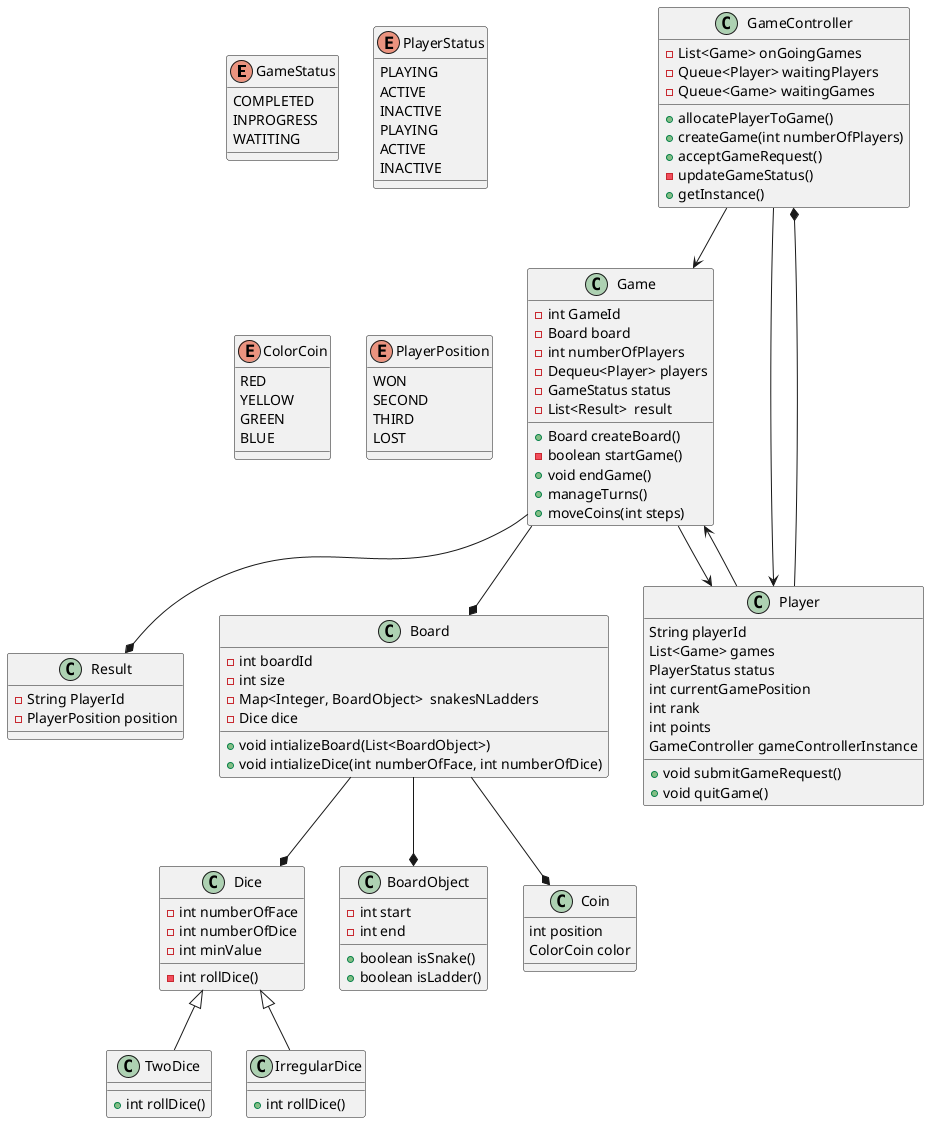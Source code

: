 @startuml snakesnladders

enum GameStatus {
    COMPLETED
    INPROGRESS
    WATITING
}

enum PlayerStatus {
    PLAYING
    ACTIVE
    INACTIVE
}

enum PlayerStatus {
    PLAYING
    ACTIVE
    INACTIVE
}

enum ColorCoin {
    RED
    YELLOW
    GREEN
    BLUE
}

enum PlayerPosition {
    WON
    SECOND
    THIRD
    LOST
}




Class GameController {
    - List<Game> onGoingGames
    - Queue<Player> waitingPlayers
    - Queue<Game> waitingGames
    + allocatePlayerToGame()
    + createGame(int numberOfPlayers)
    + acceptGameRequest()
    - updateGameStatus()
    + getInstance()

}



Class Game {
    - int GameId
    - Board board
    - int numberOfPlayers
    - Dequeu<Player> players
    - GameStatus status
    - List<Result>  result
    + Board createBoard()
    - boolean startGame()
    + void endGame()
    + manageTurns()
    + moveCoins(int steps)
}

Class Dice {
    -int numberOfFace
    -int numberOfDice
    -int rollDice()
    -int minValue
}

Class TwoDice {
    +int rollDice()
}

Class IrregularDice {
    +int rollDice()
}

Class Result {
    - String PlayerId
    - PlayerPosition position
}

class Board {
    - int boardId
    - int size
    - Map<Integer, BoardObject>  snakesNLadders
    - Dice dice
    + void intializeBoard(List<BoardObject>)
    + void intializeDice(int numberOfFace, int numberOfDice)
}


class BoardObject {
    -int start
    -int end
    + boolean isSnake() 
    + boolean isLadder() 
}



class Player{
    String playerId
    List<Game> games
    PlayerStatus status
    int currentGamePosition
    int rank
    int points
    GameController gameControllerInstance
    + void submitGameRequest()
    + void quitGame()
}



Class Coin {
    int position
    ColorCoin color
}





Game --* Board
Board --* Coin
Game --> Player
Player --> Game
Board --* BoardObject
Game --* Result
GameController --> Game
GameController --> Player
Dice <|-- TwoDice
Dice <|-- IrregularDice
Board --* Dice
Player --* GameController

@enduml